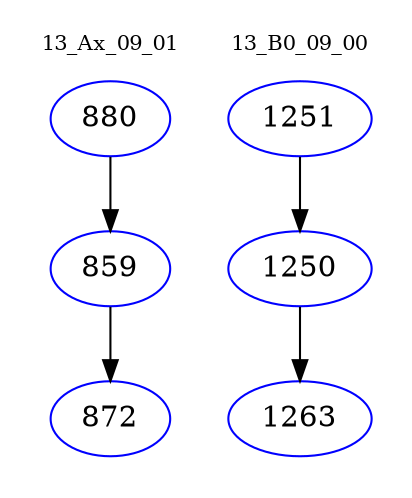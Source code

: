 digraph{
subgraph cluster_0 {
color = white
label = "13_Ax_09_01";
fontsize=10;
T0_880 [label="880", color="blue"]
T0_880 -> T0_859 [color="black"]
T0_859 [label="859", color="blue"]
T0_859 -> T0_872 [color="black"]
T0_872 [label="872", color="blue"]
}
subgraph cluster_1 {
color = white
label = "13_B0_09_00";
fontsize=10;
T1_1251 [label="1251", color="blue"]
T1_1251 -> T1_1250 [color="black"]
T1_1250 [label="1250", color="blue"]
T1_1250 -> T1_1263 [color="black"]
T1_1263 [label="1263", color="blue"]
}
}
